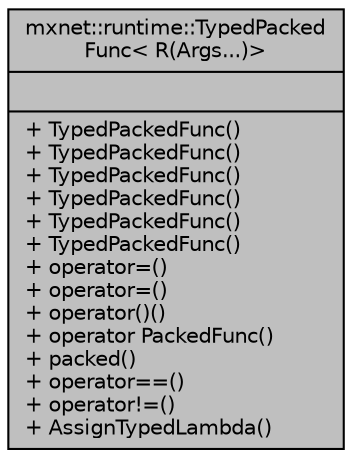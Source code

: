digraph "mxnet::runtime::TypedPackedFunc&lt; R(Args...)&gt;"
{
 // LATEX_PDF_SIZE
  edge [fontname="Helvetica",fontsize="10",labelfontname="Helvetica",labelfontsize="10"];
  node [fontname="Helvetica",fontsize="10",shape=record];
  Node1 [label="{mxnet::runtime::TypedPacked\lFunc\< R(Args...)\>\n||+ TypedPackedFunc()\l+ TypedPackedFunc()\l+ TypedPackedFunc()\l+ TypedPackedFunc()\l+ TypedPackedFunc()\l+ TypedPackedFunc()\l+ operator=()\l+ operator=()\l+ operator()()\l+ operator PackedFunc()\l+ packed()\l+ operator==()\l+ operator!=()\l+ AssignTypedLambda()\l}",height=0.2,width=0.4,color="black", fillcolor="grey75", style="filled", fontcolor="black",tooltip="A PackedFunc wrapper to provide typed function signature. It is backed by a PackedFunc internally."];
}
